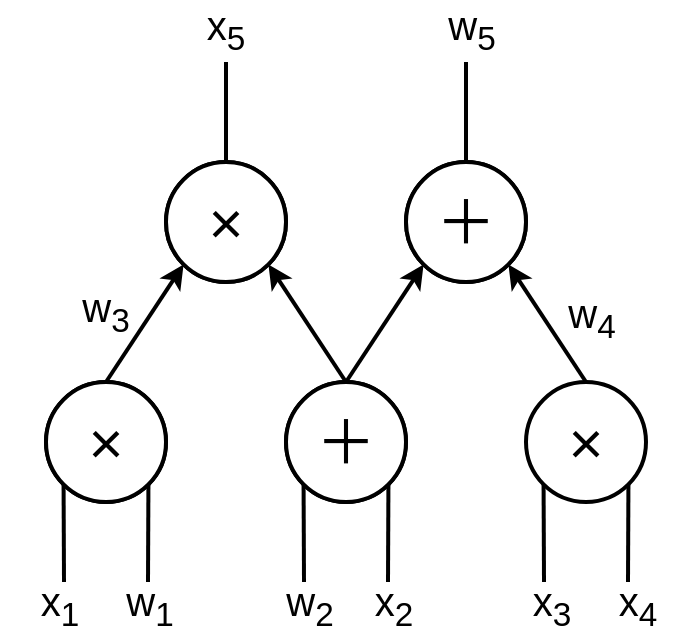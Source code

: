 <mxfile>
    <diagram id="PE9hXkm5mjVD6GJOQvuD" name="第 1 页">
        <mxGraphModel dx="696" dy="927" grid="0" gridSize="10" guides="1" tooltips="1" connect="1" arrows="1" fold="1" page="1" pageScale="1" pageWidth="827" pageHeight="1169" background="#ffffff" math="0" shadow="0">
            <root>
                <mxCell id="0"/>
                <mxCell id="1" parent="0"/>
                <mxCell id="8" style="edgeStyle=none;html=1;exitX=0.5;exitY=0;exitDx=0;exitDy=0;entryX=0;entryY=1;entryDx=0;entryDy=0;fontSize=22;strokeWidth=2;strokeColor=#000000;" parent="1" source="2" target="6" edge="1">
                    <mxGeometry relative="1" as="geometry"/>
                </mxCell>
                <mxCell id="12" style="edgeStyle=none;html=1;fontSize=22;startArrow=none;startFill=0;endArrow=none;endFill=0;exitX=0;exitY=1;exitDx=0;exitDy=0;strokeWidth=2;strokeColor=#000000;" parent="1" source="2" edge="1">
                    <mxGeometry relative="1" as="geometry">
                        <mxPoint x="129" y="440" as="targetPoint"/>
                        <mxPoint x="90" y="410" as="sourcePoint"/>
                    </mxGeometry>
                </mxCell>
                <mxCell id="13" style="edgeStyle=none;html=1;exitX=1;exitY=1;exitDx=0;exitDy=0;fontSize=22;endArrow=none;endFill=0;strokeWidth=2;strokeColor=#000000;" parent="1" source="2" edge="1">
                    <mxGeometry relative="1" as="geometry">
                        <mxPoint x="171" y="440" as="targetPoint"/>
                    </mxGeometry>
                </mxCell>
                <mxCell id="2" value="&lt;font style=&quot;font-size: 30px;&quot;&gt;×&lt;/font&gt;" style="ellipse;whiteSpace=wrap;html=1;aspect=fixed;strokeWidth=2;strokeColor=#000000;" parent="1" vertex="1">
                    <mxGeometry x="120" y="340" width="60" height="60" as="geometry"/>
                </mxCell>
                <mxCell id="9" style="edgeStyle=none;html=1;exitX=0.5;exitY=0;exitDx=0;exitDy=0;entryX=1;entryY=1;entryDx=0;entryDy=0;fontSize=22;strokeWidth=2;strokeColor=#000000;" parent="1" source="3" target="6" edge="1">
                    <mxGeometry relative="1" as="geometry"/>
                </mxCell>
                <mxCell id="10" style="edgeStyle=none;html=1;exitX=0.5;exitY=0;exitDx=0;exitDy=0;entryX=0;entryY=1;entryDx=0;entryDy=0;fontSize=22;strokeWidth=2;strokeColor=#000000;" parent="1" source="3" target="7" edge="1">
                    <mxGeometry relative="1" as="geometry"/>
                </mxCell>
                <mxCell id="14" style="edgeStyle=none;html=1;exitX=0;exitY=1;exitDx=0;exitDy=0;fontSize=22;endArrow=none;endFill=0;strokeWidth=2;strokeColor=#000000;" parent="1" source="3" edge="1">
                    <mxGeometry relative="1" as="geometry">
                        <mxPoint x="249" y="440" as="targetPoint"/>
                    </mxGeometry>
                </mxCell>
                <mxCell id="15" style="edgeStyle=none;html=1;exitX=1;exitY=1;exitDx=0;exitDy=0;fontSize=22;endArrow=none;endFill=0;strokeWidth=2;strokeColor=#000000;" parent="1" source="3" edge="1">
                    <mxGeometry relative="1" as="geometry">
                        <mxPoint x="291" y="440" as="targetPoint"/>
                    </mxGeometry>
                </mxCell>
                <mxCell id="3" value="&lt;span style=&quot;font-size: 30px;&quot;&gt;＋&lt;/span&gt;" style="ellipse;whiteSpace=wrap;html=1;aspect=fixed;strokeWidth=2;strokeColor=#000000;" parent="1" vertex="1">
                    <mxGeometry x="240" y="340" width="60" height="60" as="geometry"/>
                </mxCell>
                <mxCell id="11" style="edgeStyle=none;html=1;exitX=0.5;exitY=0;exitDx=0;exitDy=0;entryX=1;entryY=1;entryDx=0;entryDy=0;fontSize=22;strokeWidth=2;strokeColor=#000000;" parent="1" source="4" target="7" edge="1">
                    <mxGeometry relative="1" as="geometry"/>
                </mxCell>
                <mxCell id="16" style="edgeStyle=none;html=1;exitX=0;exitY=1;exitDx=0;exitDy=0;fontSize=22;startArrow=none;startFill=0;endArrow=none;endFill=0;strokeWidth=2;strokeColor=#000000;" parent="1" source="4" edge="1">
                    <mxGeometry relative="1" as="geometry">
                        <mxPoint x="369" y="440" as="targetPoint"/>
                    </mxGeometry>
                </mxCell>
                <mxCell id="17" style="edgeStyle=none;html=1;exitX=1;exitY=1;exitDx=0;exitDy=0;fontSize=22;startArrow=none;startFill=0;endArrow=none;endFill=0;strokeWidth=2;strokeColor=#000000;" parent="1" source="4" edge="1">
                    <mxGeometry relative="1" as="geometry">
                        <mxPoint x="411" y="440" as="targetPoint"/>
                    </mxGeometry>
                </mxCell>
                <mxCell id="4" value="&lt;span style=&quot;font-size: 30px;&quot;&gt;×&lt;/span&gt;" style="ellipse;whiteSpace=wrap;html=1;aspect=fixed;strokeWidth=2;strokeColor=#000000;fillColor=#ffffff;fontColor=#000000;" parent="1" vertex="1">
                    <mxGeometry x="360" y="340" width="60" height="60" as="geometry"/>
                </mxCell>
                <mxCell id="18" style="edgeStyle=none;html=1;exitX=0.5;exitY=0;exitDx=0;exitDy=0;fontSize=22;startArrow=none;startFill=0;endArrow=none;endFill=0;strokeWidth=2;strokeColor=#000000;" parent="1" source="6" edge="1">
                    <mxGeometry relative="1" as="geometry">
                        <mxPoint x="210" y="180" as="targetPoint"/>
                    </mxGeometry>
                </mxCell>
                <mxCell id="6" value="&lt;span style=&quot;font-size: 30px;&quot;&gt;×&lt;/span&gt;" style="ellipse;whiteSpace=wrap;html=1;aspect=fixed;strokeWidth=2;strokeColor=#000000;" parent="1" vertex="1">
                    <mxGeometry x="180" y="230" width="60" height="60" as="geometry"/>
                </mxCell>
                <mxCell id="19" style="edgeStyle=none;html=1;exitX=0.5;exitY=0;exitDx=0;exitDy=0;fontSize=22;startArrow=none;startFill=0;endArrow=none;endFill=0;strokeWidth=2;strokeColor=#000000;" parent="1" source="7" edge="1">
                    <mxGeometry relative="1" as="geometry">
                        <mxPoint x="330" y="180" as="targetPoint"/>
                    </mxGeometry>
                </mxCell>
                <mxCell id="7" value="&lt;span style=&quot;font-size: 30px;&quot;&gt;＋&lt;/span&gt;" style="ellipse;whiteSpace=wrap;html=1;aspect=fixed;strokeWidth=2;strokeColor=#000000;" parent="1" vertex="1">
                    <mxGeometry x="300" y="230" width="60" height="60" as="geometry"/>
                </mxCell>
                <mxCell id="20" value="&lt;span style=&quot;font-size: 30px;&quot;&gt;＋&lt;/span&gt;" style="ellipse;whiteSpace=wrap;html=1;aspect=fixed;strokeWidth=2;strokeColor=#000000;fillColor=#ffffff;fontColor=#000000;" parent="1" vertex="1">
                    <mxGeometry x="300" y="230" width="60" height="60" as="geometry"/>
                </mxCell>
                <mxCell id="21" value="&lt;span style=&quot;font-size: 30px;&quot;&gt;×&lt;/span&gt;" style="ellipse;whiteSpace=wrap;html=1;aspect=fixed;strokeWidth=2;strokeColor=#000000;fillColor=#ffffff;fontColor=#000000;" parent="1" vertex="1">
                    <mxGeometry x="180" y="230" width="60" height="60" as="geometry"/>
                </mxCell>
                <mxCell id="22" value="&lt;font style=&quot;font-size: 30px;&quot;&gt;×&lt;/font&gt;" style="ellipse;whiteSpace=wrap;html=1;aspect=fixed;strokeWidth=2;strokeColor=#000000;fillColor=#ffffff;fontColor=#000000;" parent="1" vertex="1">
                    <mxGeometry x="120" y="340" width="60" height="60" as="geometry"/>
                </mxCell>
                <mxCell id="23" value="&lt;span style=&quot;font-size: 30px;&quot;&gt;＋&lt;/span&gt;" style="ellipse;whiteSpace=wrap;html=1;aspect=fixed;strokeWidth=2;strokeColor=#000000;fillColor=#ffffff;fontColor=#000000;" parent="1" vertex="1">
                    <mxGeometry x="240" y="340" width="60" height="60" as="geometry"/>
                </mxCell>
                <mxCell id="24" value="&lt;font style=&quot;font-size: 20px;&quot; color=&quot;#000000&quot;&gt;x&lt;sub&gt;1&lt;/sub&gt;&lt;/font&gt;" style="text;html=1;strokeColor=none;fillColor=none;align=center;verticalAlign=middle;whiteSpace=wrap;rounded=0;" vertex="1" parent="1">
                    <mxGeometry x="97" y="437" width="60" height="30" as="geometry"/>
                </mxCell>
                <mxCell id="25" value="&lt;font style=&quot;font-size: 20px;&quot; color=&quot;#000000&quot;&gt;w&lt;sub&gt;1&lt;/sub&gt;&lt;/font&gt;" style="text;html=1;strokeColor=none;fillColor=none;align=center;verticalAlign=middle;whiteSpace=wrap;rounded=0;" vertex="1" parent="1">
                    <mxGeometry x="142" y="437" width="60" height="30" as="geometry"/>
                </mxCell>
                <mxCell id="26" value="&lt;font style=&quot;font-size: 20px;&quot; color=&quot;#000000&quot;&gt;w&lt;sub&gt;2&lt;/sub&gt;&lt;/font&gt;" style="text;html=1;strokeColor=none;fillColor=none;align=center;verticalAlign=middle;whiteSpace=wrap;rounded=0;" vertex="1" parent="1">
                    <mxGeometry x="222" y="437" width="60" height="30" as="geometry"/>
                </mxCell>
                <mxCell id="27" value="&lt;font style=&quot;font-size: 20px;&quot; color=&quot;#000000&quot;&gt;x&lt;sub&gt;2&lt;/sub&gt;&lt;/font&gt;" style="text;html=1;strokeColor=none;fillColor=none;align=center;verticalAlign=middle;whiteSpace=wrap;rounded=0;" vertex="1" parent="1">
                    <mxGeometry x="264" y="437" width="60" height="30" as="geometry"/>
                </mxCell>
                <mxCell id="28" value="&lt;font style=&quot;font-size: 20px;&quot; color=&quot;#000000&quot;&gt;x&lt;sub&gt;3&lt;/sub&gt;&lt;/font&gt;" style="text;html=1;strokeColor=none;fillColor=none;align=center;verticalAlign=middle;whiteSpace=wrap;rounded=0;" vertex="1" parent="1">
                    <mxGeometry x="343" y="437" width="60" height="30" as="geometry"/>
                </mxCell>
                <mxCell id="29" value="&lt;font style=&quot;font-size: 20px;&quot; color=&quot;#000000&quot;&gt;x&lt;sub&gt;4&lt;/sub&gt;&lt;/font&gt;" style="text;html=1;strokeColor=none;fillColor=none;align=center;verticalAlign=middle;whiteSpace=wrap;rounded=0;" vertex="1" parent="1">
                    <mxGeometry x="386" y="437" width="60" height="30" as="geometry"/>
                </mxCell>
                <mxCell id="30" value="&lt;font style=&quot;font-size: 20px;&quot; color=&quot;#000000&quot;&gt;w&lt;sub&gt;3&lt;/sub&gt;&lt;/font&gt;" style="text;html=1;strokeColor=none;fillColor=none;align=center;verticalAlign=middle;whiteSpace=wrap;rounded=0;" vertex="1" parent="1">
                    <mxGeometry x="120" y="290" width="60" height="30" as="geometry"/>
                </mxCell>
                <mxCell id="31" value="&lt;font style=&quot;font-size: 20px;&quot; color=&quot;#000000&quot;&gt;w&lt;sub&gt;5&lt;/sub&gt;&lt;/font&gt;" style="text;html=1;strokeColor=none;fillColor=none;align=center;verticalAlign=middle;whiteSpace=wrap;rounded=0;" vertex="1" parent="1">
                    <mxGeometry x="303" y="149" width="60" height="30" as="geometry"/>
                </mxCell>
                <mxCell id="32" value="&lt;font style=&quot;font-size: 20px;&quot; color=&quot;#000000&quot;&gt;w&lt;sub&gt;4&lt;/sub&gt;&lt;/font&gt;" style="text;html=1;strokeColor=none;fillColor=none;align=center;verticalAlign=middle;whiteSpace=wrap;rounded=0;" vertex="1" parent="1">
                    <mxGeometry x="363" y="293" width="60" height="30" as="geometry"/>
                </mxCell>
                <mxCell id="33" value="&lt;font style=&quot;font-size: 20px;&quot; color=&quot;#000000&quot;&gt;x&lt;sub&gt;5&lt;/sub&gt;&lt;/font&gt;" style="text;html=1;strokeColor=none;fillColor=none;align=center;verticalAlign=middle;whiteSpace=wrap;rounded=0;" vertex="1" parent="1">
                    <mxGeometry x="180" y="149" width="60" height="30" as="geometry"/>
                </mxCell>
            </root>
        </mxGraphModel>
    </diagram>
</mxfile>